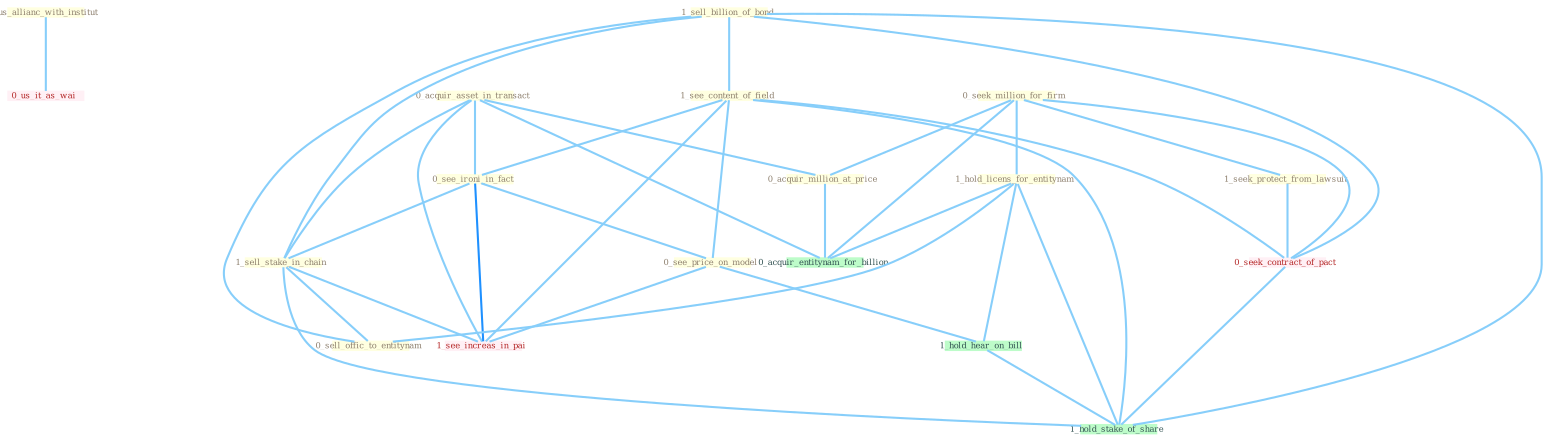Graph G{ 
    node
    [shape=polygon,style=filled,width=.5,height=.06,color="#BDFCC9",fixedsize=true,fontsize=4,
    fontcolor="#2f4f4f"];
    {node
    [color="#ffffe0", fontcolor="#8b7d6b"] "1_us_allianc_with_institut " "0_acquir_asset_in_transact " "0_seek_million_for_firm " "1_sell_billion_of_bond " "1_see_content_of_field " "0_see_ironi_in_fact " "1_seek_protect_from_lawsuit " "1_sell_stake_in_chain " "0_see_price_on_model " "1_hold_licens_for_entitynam " "0_acquir_million_at_price " "0_sell_offic_to_entitynam "}
{node [color="#fff0f5", fontcolor="#b22222"] "0_seek_contract_of_pact " "0_us_it_as_wai " "1_see_increas_in_pai "}
edge [color="#B0E2FF"];

	"1_us_allianc_with_institut " -- "0_us_it_as_wai " [w="1", color="#87cefa" ];
	"0_acquir_asset_in_transact " -- "0_see_ironi_in_fact " [w="1", color="#87cefa" ];
	"0_acquir_asset_in_transact " -- "1_sell_stake_in_chain " [w="1", color="#87cefa" ];
	"0_acquir_asset_in_transact " -- "0_acquir_million_at_price " [w="1", color="#87cefa" ];
	"0_acquir_asset_in_transact " -- "0_acquir_entitynam_for_billion " [w="1", color="#87cefa" ];
	"0_acquir_asset_in_transact " -- "1_see_increas_in_pai " [w="1", color="#87cefa" ];
	"0_seek_million_for_firm " -- "1_seek_protect_from_lawsuit " [w="1", color="#87cefa" ];
	"0_seek_million_for_firm " -- "1_hold_licens_for_entitynam " [w="1", color="#87cefa" ];
	"0_seek_million_for_firm " -- "0_acquir_million_at_price " [w="1", color="#87cefa" ];
	"0_seek_million_for_firm " -- "0_seek_contract_of_pact " [w="1", color="#87cefa" ];
	"0_seek_million_for_firm " -- "0_acquir_entitynam_for_billion " [w="1", color="#87cefa" ];
	"1_sell_billion_of_bond " -- "1_see_content_of_field " [w="1", color="#87cefa" ];
	"1_sell_billion_of_bond " -- "1_sell_stake_in_chain " [w="1", color="#87cefa" ];
	"1_sell_billion_of_bond " -- "0_sell_offic_to_entitynam " [w="1", color="#87cefa" ];
	"1_sell_billion_of_bond " -- "0_seek_contract_of_pact " [w="1", color="#87cefa" ];
	"1_sell_billion_of_bond " -- "1_hold_stake_of_share " [w="1", color="#87cefa" ];
	"1_see_content_of_field " -- "0_see_ironi_in_fact " [w="1", color="#87cefa" ];
	"1_see_content_of_field " -- "0_see_price_on_model " [w="1", color="#87cefa" ];
	"1_see_content_of_field " -- "0_seek_contract_of_pact " [w="1", color="#87cefa" ];
	"1_see_content_of_field " -- "1_see_increas_in_pai " [w="1", color="#87cefa" ];
	"1_see_content_of_field " -- "1_hold_stake_of_share " [w="1", color="#87cefa" ];
	"0_see_ironi_in_fact " -- "1_sell_stake_in_chain " [w="1", color="#87cefa" ];
	"0_see_ironi_in_fact " -- "0_see_price_on_model " [w="1", color="#87cefa" ];
	"0_see_ironi_in_fact " -- "1_see_increas_in_pai " [w="2", color="#1e90ff" , len=0.8];
	"1_seek_protect_from_lawsuit " -- "0_seek_contract_of_pact " [w="1", color="#87cefa" ];
	"1_sell_stake_in_chain " -- "0_sell_offic_to_entitynam " [w="1", color="#87cefa" ];
	"1_sell_stake_in_chain " -- "1_see_increas_in_pai " [w="1", color="#87cefa" ];
	"1_sell_stake_in_chain " -- "1_hold_stake_of_share " [w="1", color="#87cefa" ];
	"0_see_price_on_model " -- "1_see_increas_in_pai " [w="1", color="#87cefa" ];
	"0_see_price_on_model " -- "1_hold_hear_on_bill " [w="1", color="#87cefa" ];
	"1_hold_licens_for_entitynam " -- "0_sell_offic_to_entitynam " [w="1", color="#87cefa" ];
	"1_hold_licens_for_entitynam " -- "0_acquir_entitynam_for_billion " [w="1", color="#87cefa" ];
	"1_hold_licens_for_entitynam " -- "1_hold_hear_on_bill " [w="1", color="#87cefa" ];
	"1_hold_licens_for_entitynam " -- "1_hold_stake_of_share " [w="1", color="#87cefa" ];
	"0_acquir_million_at_price " -- "0_acquir_entitynam_for_billion " [w="1", color="#87cefa" ];
	"0_seek_contract_of_pact " -- "1_hold_stake_of_share " [w="1", color="#87cefa" ];
	"1_hold_hear_on_bill " -- "1_hold_stake_of_share " [w="1", color="#87cefa" ];
}